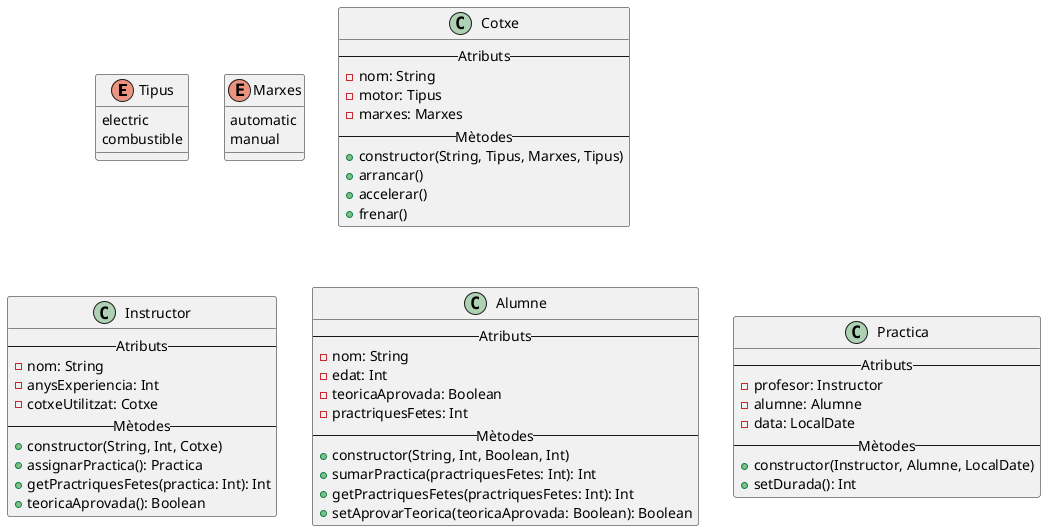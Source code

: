 @startuml
'https://plantuml.com/class-diagram

enum Tipus {
    electric
    combustible
}

enum Marxes{
    automatic
    manual
}
class Cotxe{
    -- Atributs --
    - nom: String
    - motor: Tipus
    - marxes: Marxes
    -- Mètodes --
    + constructor(String, Tipus, Marxes, Tipus)
    + arrancar()
    + accelerar()
    + frenar()
}

class Instructor{
    -- Atributs --
    - nom: String
    - anysExperiencia: Int
    - cotxeUtilitzat: Cotxe
    -- Mètodes --
    + constructor(String, Int, Cotxe)
    + assignarPractica(): Practica
    + getPractriquesFetes(practica: Int): Int
    + teoricaAprovada(): Boolean
}

class Alumne {
    -- Atributs --
    - nom: String
    - edat: Int
    - teoricaAprovada: Boolean
    - practriquesFetes: Int
    -- Mètodes --
    + constructor(String, Int, Boolean, Int)
    + sumarPractica(practriquesFetes: Int): Int
    + getPractriquesFetes(practriquesFetes: Int): Int
    + setAprovarTeorica(teoricaAprovada: Boolean): Boolean
}

class Practica {
    -- Atributs --
    - profesor: Instructor
    - alumne: Alumne
    - data: LocalDate
    -- Mètodes --
    + constructor(Instructor, Alumne, LocalDate)
    + setDurada(): Int
}

@enduml
